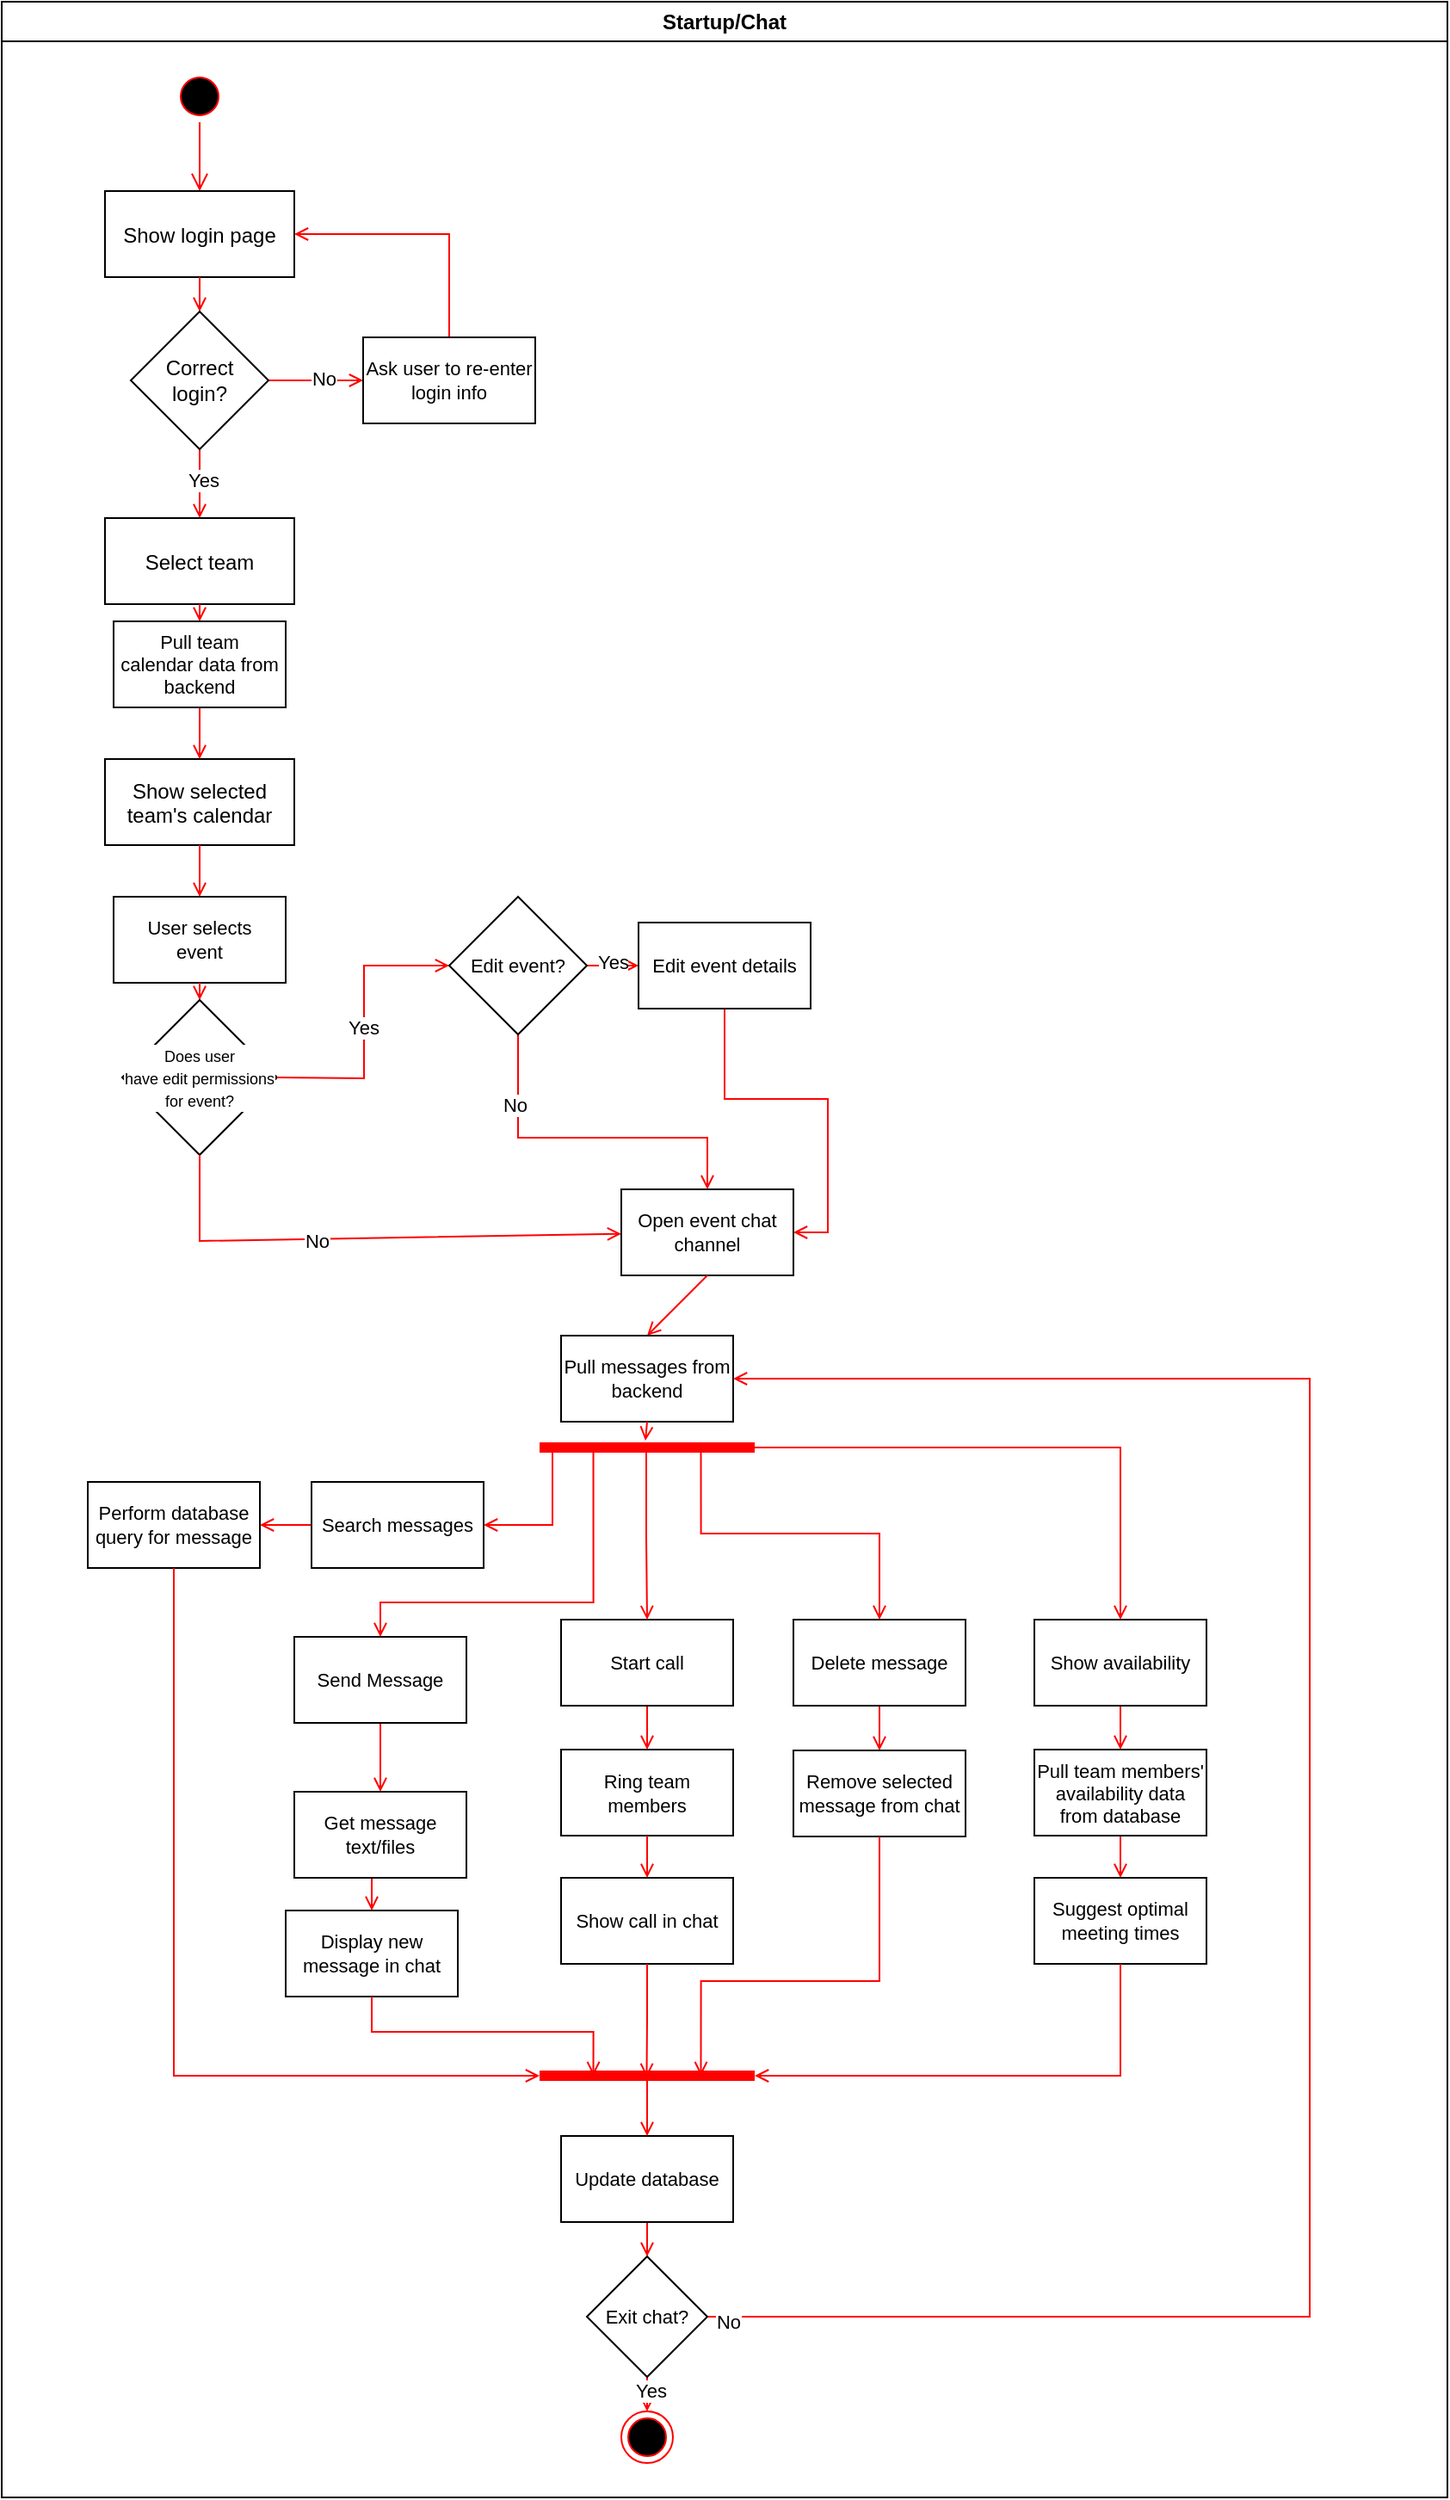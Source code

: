 <mxfile version="26.0.16">
  <diagram name="Page-1" id="e7e014a7-5840-1c2e-5031-d8a46d1fe8dd">
    <mxGraphModel dx="1434" dy="746" grid="1" gridSize="10" guides="1" tooltips="1" connect="1" arrows="1" fold="1" page="1" pageScale="1" pageWidth="1169" pageHeight="826" background="none" math="0" shadow="0">
      <root>
        <mxCell id="0" />
        <mxCell id="1" parent="0" />
        <mxCell id="2" value="Startup/Chat" style="swimlane;whiteSpace=wrap" parent="1" vertex="1">
          <mxGeometry x="120" y="110" width="840" height="1450" as="geometry" />
        </mxCell>
        <mxCell id="5" value="" style="ellipse;shape=startState;fillColor=#000000;strokeColor=#ff0000;" parent="2" vertex="1">
          <mxGeometry x="100" y="40" width="30" height="30" as="geometry" />
        </mxCell>
        <mxCell id="6" value="" style="edgeStyle=elbowEdgeStyle;elbow=horizontal;verticalAlign=bottom;endArrow=open;endSize=8;strokeColor=#FF0000;endFill=1;rounded=0" parent="2" source="5" target="7" edge="1">
          <mxGeometry x="100" y="40" as="geometry">
            <mxPoint x="115" y="110" as="targetPoint" />
          </mxGeometry>
        </mxCell>
        <mxCell id="7" value="Show login page" style="" parent="2" vertex="1">
          <mxGeometry x="60" y="110" width="110" height="50" as="geometry" />
        </mxCell>
        <mxCell id="8" value="Select team" style="" parent="2" vertex="1">
          <mxGeometry x="60" y="300" width="110" height="50" as="geometry" />
        </mxCell>
        <mxCell id="9" value="" style="endArrow=open;strokeColor=#FF0000;endFill=1;rounded=0" parent="2" source="fmrXJPgdN7vuYu7WS9ce-42" target="8" edge="1">
          <mxGeometry relative="1" as="geometry" />
        </mxCell>
        <mxCell id="fmrXJPgdN7vuYu7WS9ce-47" value="Yes" style="edgeLabel;html=1;align=center;verticalAlign=middle;resizable=0;points=[];fontFamily=Helvetica;fontSize=11;fontColor=default;labelBackgroundColor=default;" vertex="1" connectable="0" parent="9">
          <mxGeometry x="-0.1" y="2" relative="1" as="geometry">
            <mxPoint as="offset" />
          </mxGeometry>
        </mxCell>
        <mxCell id="10" value="Show selected&#xa;team&#39;s calendar" style="" parent="2" vertex="1">
          <mxGeometry x="60" y="440" width="110" height="50" as="geometry" />
        </mxCell>
        <mxCell id="11" value="" style="endArrow=open;strokeColor=#FF0000;endFill=1;rounded=0" parent="2" source="fmrXJPgdN7vuYu7WS9ce-50" target="10" edge="1">
          <mxGeometry relative="1" as="geometry" />
        </mxCell>
        <mxCell id="38" value="" style="ellipse;shape=endState;fillColor=#000000;strokeColor=#ff0000" parent="2" vertex="1">
          <mxGeometry x="360" y="1400" width="30" height="30" as="geometry" />
        </mxCell>
        <mxCell id="fmrXJPgdN7vuYu7WS9ce-41" value="" style="endArrow=open;strokeColor=#FF0000;endFill=1;rounded=0" edge="1" parent="2" source="7" target="fmrXJPgdN7vuYu7WS9ce-42">
          <mxGeometry relative="1" as="geometry">
            <mxPoint x="275" y="240" as="sourcePoint" />
            <mxPoint x="275" y="315" as="targetPoint" />
          </mxGeometry>
        </mxCell>
        <mxCell id="fmrXJPgdN7vuYu7WS9ce-43" style="edgeStyle=none;shape=connector;rounded=0;orthogonalLoop=1;jettySize=auto;html=1;exitX=1;exitY=0.5;exitDx=0;exitDy=0;strokeColor=#FF0000;align=center;verticalAlign=middle;fontFamily=Helvetica;fontSize=11;fontColor=default;labelBackgroundColor=default;endArrow=open;endFill=1;" edge="1" parent="2" source="fmrXJPgdN7vuYu7WS9ce-42" target="fmrXJPgdN7vuYu7WS9ce-45">
          <mxGeometry relative="1" as="geometry">
            <mxPoint x="230" y="220" as="targetPoint" />
          </mxGeometry>
        </mxCell>
        <mxCell id="fmrXJPgdN7vuYu7WS9ce-48" value="No" style="edgeLabel;html=1;align=center;verticalAlign=middle;resizable=0;points=[];fontFamily=Helvetica;fontSize=11;fontColor=default;labelBackgroundColor=default;" vertex="1" connectable="0" parent="fmrXJPgdN7vuYu7WS9ce-43">
          <mxGeometry x="0.164" y="1" relative="1" as="geometry">
            <mxPoint as="offset" />
          </mxGeometry>
        </mxCell>
        <mxCell id="fmrXJPgdN7vuYu7WS9ce-42" value="&lt;div&gt;Correct&lt;/div&gt;&lt;div&gt;login?&lt;/div&gt;" style="rhombus;whiteSpace=wrap;html=1;" vertex="1" parent="2">
          <mxGeometry x="75" y="180" width="80" height="80" as="geometry" />
        </mxCell>
        <mxCell id="fmrXJPgdN7vuYu7WS9ce-46" style="edgeStyle=none;shape=connector;rounded=0;orthogonalLoop=1;jettySize=auto;html=1;exitX=0.5;exitY=0;exitDx=0;exitDy=0;entryX=1;entryY=0.5;entryDx=0;entryDy=0;strokeColor=#FF0000;align=center;verticalAlign=middle;fontFamily=Helvetica;fontSize=11;fontColor=default;labelBackgroundColor=default;endArrow=open;endFill=1;" edge="1" parent="2" source="fmrXJPgdN7vuYu7WS9ce-45" target="7">
          <mxGeometry relative="1" as="geometry">
            <Array as="points">
              <mxPoint x="260" y="135" />
            </Array>
          </mxGeometry>
        </mxCell>
        <mxCell id="fmrXJPgdN7vuYu7WS9ce-45" value="&lt;div&gt;Ask user to re-enter&lt;/div&gt;&lt;div&gt;login info&lt;/div&gt;" style="html=1;dashed=0;whiteSpace=wrap;fontFamily=Helvetica;fontSize=11;fontColor=default;labelBackgroundColor=default;" vertex="1" parent="2">
          <mxGeometry x="210" y="195" width="100" height="50" as="geometry" />
        </mxCell>
        <mxCell id="fmrXJPgdN7vuYu7WS9ce-49" value="" style="endArrow=open;strokeColor=#FF0000;endFill=1;rounded=0" edge="1" parent="2" source="8" target="fmrXJPgdN7vuYu7WS9ce-50">
          <mxGeometry relative="1" as="geometry">
            <mxPoint x="255" y="420" as="sourcePoint" />
            <mxPoint x="255" y="530" as="targetPoint" />
          </mxGeometry>
        </mxCell>
        <mxCell id="fmrXJPgdN7vuYu7WS9ce-50" value="&lt;div&gt;Pull team&lt;/div&gt;&lt;div&gt;calendar data from&lt;/div&gt;&lt;div&gt;backend&lt;/div&gt;" style="html=1;dashed=0;whiteSpace=wrap;fontFamily=Helvetica;fontSize=11;fontColor=default;labelBackgroundColor=default;" vertex="1" parent="2">
          <mxGeometry x="65" y="360" width="100" height="50" as="geometry" />
        </mxCell>
        <mxCell id="fmrXJPgdN7vuYu7WS9ce-51" value="" style="endArrow=open;strokeColor=#FF0000;endFill=1;rounded=0;exitX=0.5;exitY=1;exitDx=0;exitDy=0;" edge="1" parent="2" source="10" target="fmrXJPgdN7vuYu7WS9ce-52">
          <mxGeometry relative="1" as="geometry">
            <mxPoint x="255" y="560" as="sourcePoint" />
            <mxPoint x="255" y="710" as="targetPoint" />
          </mxGeometry>
        </mxCell>
        <mxCell id="fmrXJPgdN7vuYu7WS9ce-52" value="&lt;div&gt;User selects&lt;/div&gt;&lt;div&gt;event&lt;/div&gt;" style="html=1;dashed=0;whiteSpace=wrap;fontFamily=Helvetica;fontSize=11;fontColor=default;labelBackgroundColor=default;" vertex="1" parent="2">
          <mxGeometry x="65" y="520" width="100" height="50" as="geometry" />
        </mxCell>
        <mxCell id="fmrXJPgdN7vuYu7WS9ce-53" value="" style="endArrow=open;strokeColor=#FF0000;endFill=1;rounded=0;exitX=0.5;exitY=1;exitDx=0;exitDy=0;entryX=0.5;entryY=0;entryDx=0;entryDy=0;" edge="1" parent="2" source="fmrXJPgdN7vuYu7WS9ce-52" target="fmrXJPgdN7vuYu7WS9ce-54">
          <mxGeometry relative="1" as="geometry">
            <mxPoint x="255" y="640" as="sourcePoint" />
            <mxPoint x="115" y="580" as="targetPoint" />
          </mxGeometry>
        </mxCell>
        <mxCell id="fmrXJPgdN7vuYu7WS9ce-64" style="edgeStyle=orthogonalEdgeStyle;shape=connector;rounded=0;orthogonalLoop=1;jettySize=auto;html=1;exitX=1;exitY=0.5;exitDx=0;exitDy=0;entryX=0;entryY=0.5;entryDx=0;entryDy=0;strokeColor=#FF0000;align=center;verticalAlign=middle;fontFamily=Helvetica;fontSize=11;fontColor=default;labelBackgroundColor=default;endArrow=open;endFill=1;" edge="1" parent="2" target="fmrXJPgdN7vuYu7WS9ce-63">
          <mxGeometry relative="1" as="geometry">
            <mxPoint x="340" y="560" as="sourcePoint" />
          </mxGeometry>
        </mxCell>
        <mxCell id="fmrXJPgdN7vuYu7WS9ce-71" value="Yes" style="edgeLabel;html=1;align=center;verticalAlign=middle;resizable=0;points=[];fontFamily=Helvetica;fontSize=11;fontColor=default;labelBackgroundColor=default;" vertex="1" connectable="0" parent="fmrXJPgdN7vuYu7WS9ce-64">
          <mxGeometry y="2" relative="1" as="geometry">
            <mxPoint as="offset" />
          </mxGeometry>
        </mxCell>
        <mxCell id="fmrXJPgdN7vuYu7WS9ce-54" value="&lt;div&gt;&lt;font style=&quot;font-size: 9px;&quot;&gt;Does user&lt;/font&gt;&lt;/div&gt;&lt;div&gt;&lt;font style=&quot;font-size: 9px;&quot;&gt;have edit permissions for event?&lt;/font&gt;&lt;/div&gt;" style="rhombus;whiteSpace=wrap;html=1;fontFamily=Helvetica;fontSize=11;fontColor=default;labelBackgroundColor=default;" vertex="1" parent="2">
          <mxGeometry x="70" y="580" width="90" height="90" as="geometry" />
        </mxCell>
        <mxCell id="fmrXJPgdN7vuYu7WS9ce-73" style="edgeStyle=orthogonalEdgeStyle;shape=connector;rounded=0;orthogonalLoop=1;jettySize=auto;html=1;exitX=0.5;exitY=1;exitDx=0;exitDy=0;entryX=1;entryY=0.5;entryDx=0;entryDy=0;strokeColor=#FF0000;align=center;verticalAlign=middle;fontFamily=Helvetica;fontSize=11;fontColor=default;labelBackgroundColor=default;endArrow=open;endFill=1;" edge="1" parent="2" source="fmrXJPgdN7vuYu7WS9ce-63" target="fmrXJPgdN7vuYu7WS9ce-67">
          <mxGeometry relative="1" as="geometry" />
        </mxCell>
        <mxCell id="fmrXJPgdN7vuYu7WS9ce-63" value="Edit event details" style="html=1;dashed=0;whiteSpace=wrap;fontFamily=Helvetica;fontSize=11;fontColor=default;labelBackgroundColor=default;" vertex="1" parent="2">
          <mxGeometry x="370" y="535" width="100" height="50" as="geometry" />
        </mxCell>
        <mxCell id="fmrXJPgdN7vuYu7WS9ce-65" value="" style="endArrow=open;strokeColor=#FF0000;endFill=1;rounded=0;exitX=0.5;exitY=1;exitDx=0;exitDy=0;" edge="1" parent="2" source="fmrXJPgdN7vuYu7WS9ce-54" target="fmrXJPgdN7vuYu7WS9ce-67">
          <mxGeometry relative="1" as="geometry">
            <mxPoint x="255" y="760" as="sourcePoint" />
            <mxPoint x="255" y="900" as="targetPoint" />
            <Array as="points">
              <mxPoint x="115" y="720" />
            </Array>
          </mxGeometry>
        </mxCell>
        <mxCell id="fmrXJPgdN7vuYu7WS9ce-66" value="No" style="edgeLabel;html=1;align=center;verticalAlign=middle;resizable=0;points=[];fontFamily=Helvetica;fontSize=11;fontColor=default;labelBackgroundColor=default;" vertex="1" connectable="0" parent="fmrXJPgdN7vuYu7WS9ce-65">
          <mxGeometry x="-0.2" y="-1" relative="1" as="geometry">
            <mxPoint as="offset" />
          </mxGeometry>
        </mxCell>
        <mxCell id="fmrXJPgdN7vuYu7WS9ce-67" value="Open event chat channel" style="html=1;dashed=0;whiteSpace=wrap;fontFamily=Helvetica;fontSize=11;fontColor=default;labelBackgroundColor=default;" vertex="1" parent="2">
          <mxGeometry x="360" y="690" width="100" height="50" as="geometry" />
        </mxCell>
        <mxCell id="fmrXJPgdN7vuYu7WS9ce-68" value="" style="edgeStyle=orthogonalEdgeStyle;shape=connector;rounded=0;orthogonalLoop=1;jettySize=auto;html=1;exitX=1;exitY=0.5;exitDx=0;exitDy=0;entryX=0;entryY=0.5;entryDx=0;entryDy=0;strokeColor=#FF0000;align=center;verticalAlign=middle;fontFamily=Helvetica;fontSize=11;fontColor=default;labelBackgroundColor=default;endArrow=open;endFill=1;" edge="1" parent="2" target="fmrXJPgdN7vuYu7WS9ce-69">
          <mxGeometry relative="1" as="geometry">
            <mxPoint x="160" y="625" as="sourcePoint" />
            <mxPoint x="320" y="625" as="targetPoint" />
          </mxGeometry>
        </mxCell>
        <mxCell id="fmrXJPgdN7vuYu7WS9ce-70" value="Yes" style="edgeLabel;html=1;align=center;verticalAlign=middle;resizable=0;points=[];fontFamily=Helvetica;fontSize=11;fontColor=default;labelBackgroundColor=default;" vertex="1" connectable="0" parent="fmrXJPgdN7vuYu7WS9ce-68">
          <mxGeometry x="-0.029" y="1" relative="1" as="geometry">
            <mxPoint as="offset" />
          </mxGeometry>
        </mxCell>
        <mxCell id="fmrXJPgdN7vuYu7WS9ce-72" style="edgeStyle=orthogonalEdgeStyle;shape=connector;rounded=0;orthogonalLoop=1;jettySize=auto;html=1;exitX=0.5;exitY=1;exitDx=0;exitDy=0;entryX=0.5;entryY=0;entryDx=0;entryDy=0;strokeColor=#FF0000;align=center;verticalAlign=middle;fontFamily=Helvetica;fontSize=11;fontColor=default;labelBackgroundColor=default;endArrow=open;endFill=1;" edge="1" parent="2" source="fmrXJPgdN7vuYu7WS9ce-69" target="fmrXJPgdN7vuYu7WS9ce-67">
          <mxGeometry relative="1" as="geometry">
            <Array as="points">
              <mxPoint x="300" y="660" />
              <mxPoint x="410" y="660" />
            </Array>
          </mxGeometry>
        </mxCell>
        <mxCell id="fmrXJPgdN7vuYu7WS9ce-74" value="No" style="edgeLabel;html=1;align=center;verticalAlign=middle;resizable=0;points=[];fontFamily=Helvetica;fontSize=11;fontColor=default;labelBackgroundColor=default;" vertex="1" connectable="0" parent="fmrXJPgdN7vuYu7WS9ce-72">
          <mxGeometry x="-0.588" y="-2" relative="1" as="geometry">
            <mxPoint as="offset" />
          </mxGeometry>
        </mxCell>
        <mxCell id="fmrXJPgdN7vuYu7WS9ce-69" value="Edit event?" style="rhombus;whiteSpace=wrap;html=1;fontFamily=Helvetica;fontSize=11;fontColor=default;labelBackgroundColor=default;" vertex="1" parent="2">
          <mxGeometry x="260" y="520" width="80" height="80" as="geometry" />
        </mxCell>
        <mxCell id="fmrXJPgdN7vuYu7WS9ce-75" value="" style="endArrow=open;strokeColor=#FF0000;endFill=1;rounded=0;exitX=0.5;exitY=1;exitDx=0;exitDy=0;entryX=0.5;entryY=0;entryDx=0;entryDy=0;" edge="1" parent="2" source="fmrXJPgdN7vuYu7WS9ce-67" target="fmrXJPgdN7vuYu7WS9ce-76">
          <mxGeometry relative="1" as="geometry">
            <mxPoint x="515" y="830" as="sourcePoint" />
            <mxPoint x="515" y="915" as="targetPoint" />
          </mxGeometry>
        </mxCell>
        <mxCell id="fmrXJPgdN7vuYu7WS9ce-107" style="edgeStyle=orthogonalEdgeStyle;shape=connector;rounded=0;orthogonalLoop=1;jettySize=auto;html=1;exitX=0;exitY=0.5;exitDx=0;exitDy=0;strokeColor=#FF0000;align=center;verticalAlign=middle;fontFamily=Helvetica;fontSize=11;fontColor=default;labelBackgroundColor=default;endArrow=open;endFill=1;exitPerimeter=0;entryX=1;entryY=0.5;entryDx=0;entryDy=0;" edge="1" parent="2" source="fmrXJPgdN7vuYu7WS9ce-113" target="fmrXJPgdN7vuYu7WS9ce-130">
          <mxGeometry relative="1" as="geometry">
            <mxPoint x="300" y="875" as="targetPoint" />
            <Array as="points">
              <mxPoint x="320" y="840" />
              <mxPoint x="320" y="885" />
            </Array>
          </mxGeometry>
        </mxCell>
        <mxCell id="fmrXJPgdN7vuYu7WS9ce-76" value="&lt;div&gt;Pull messages from&lt;/div&gt;&lt;div&gt;backend&lt;/div&gt;" style="html=1;dashed=0;whiteSpace=wrap;fontFamily=Helvetica;fontSize=11;fontColor=default;labelBackgroundColor=default;" vertex="1" parent="2">
          <mxGeometry x="325" y="775" width="100" height="50" as="geometry" />
        </mxCell>
        <mxCell id="fmrXJPgdN7vuYu7WS9ce-166" style="edgeStyle=orthogonalEdgeStyle;shape=connector;rounded=0;orthogonalLoop=1;jettySize=auto;html=1;exitX=0.5;exitY=1;exitDx=0;exitDy=0;entryX=0.5;entryY=0;entryDx=0;entryDy=0;strokeColor=#FF0000;align=center;verticalAlign=middle;fontFamily=Helvetica;fontSize=11;fontColor=default;labelBackgroundColor=default;endArrow=open;endFill=1;" edge="1" parent="2" source="fmrXJPgdN7vuYu7WS9ce-84" target="fmrXJPgdN7vuYu7WS9ce-165">
          <mxGeometry relative="1" as="geometry" />
        </mxCell>
        <mxCell id="fmrXJPgdN7vuYu7WS9ce-84" value="Update database" style="html=1;dashed=0;whiteSpace=wrap;fontFamily=Helvetica;fontSize=11;fontColor=default;labelBackgroundColor=default;" vertex="1" parent="2">
          <mxGeometry x="325" y="1240" width="100" height="50" as="geometry" />
        </mxCell>
        <mxCell id="fmrXJPgdN7vuYu7WS9ce-124" style="edgeStyle=orthogonalEdgeStyle;shape=connector;rounded=0;orthogonalLoop=1;jettySize=auto;html=1;exitX=0.5;exitY=1;exitDx=0;exitDy=0;entryX=0.5;entryY=0;entryDx=0;entryDy=0;strokeColor=#FF0000;align=center;verticalAlign=middle;fontFamily=Helvetica;fontSize=11;fontColor=default;labelBackgroundColor=default;endArrow=open;endFill=1;" edge="1" parent="2" source="fmrXJPgdN7vuYu7WS9ce-86" target="fmrXJPgdN7vuYu7WS9ce-123">
          <mxGeometry relative="1" as="geometry" />
        </mxCell>
        <mxCell id="fmrXJPgdN7vuYu7WS9ce-86" value="Get message text/files" style="html=1;dashed=0;whiteSpace=wrap;fontFamily=Helvetica;fontSize=11;fontColor=default;labelBackgroundColor=default;" vertex="1" parent="2">
          <mxGeometry x="170" y="1040" width="100" height="50" as="geometry" />
        </mxCell>
        <mxCell id="fmrXJPgdN7vuYu7WS9ce-92" value="Ring team members" style="html=1;dashed=0;whiteSpace=wrap;fontFamily=Helvetica;fontSize=11;fontColor=default;labelBackgroundColor=default;" vertex="1" parent="2">
          <mxGeometry x="325" y="1015.5" width="100" height="50" as="geometry" />
        </mxCell>
        <mxCell id="fmrXJPgdN7vuYu7WS9ce-108" value="&lt;div&gt;Perform database&lt;/div&gt;&lt;div&gt;query for message&lt;/div&gt;" style="html=1;dashed=0;whiteSpace=wrap;fontFamily=Helvetica;fontSize=11;fontColor=default;labelBackgroundColor=default;" vertex="1" parent="2">
          <mxGeometry x="50" y="860" width="100" height="50" as="geometry" />
        </mxCell>
        <mxCell id="fmrXJPgdN7vuYu7WS9ce-115" value="" style="rounded=0;orthogonalLoop=1;jettySize=auto;html=1;exitX=0.5;exitY=1;exitDx=0;exitDy=0;entryX=0.492;entryY=0.1;entryDx=0;entryDy=0;strokeColor=#FF0000;align=center;verticalAlign=middle;fontFamily=Helvetica;fontSize=11;fontColor=default;labelBackgroundColor=default;endArrow=open;endFill=1;entryPerimeter=0;" edge="1" parent="2" source="fmrXJPgdN7vuYu7WS9ce-76" target="fmrXJPgdN7vuYu7WS9ce-113">
          <mxGeometry relative="1" as="geometry">
            <mxPoint x="515" y="895" as="sourcePoint" />
            <mxPoint x="375" y="840" as="targetPoint" />
          </mxGeometry>
        </mxCell>
        <mxCell id="fmrXJPgdN7vuYu7WS9ce-121" style="edgeStyle=orthogonalEdgeStyle;shape=connector;rounded=0;orthogonalLoop=1;jettySize=auto;html=1;exitX=0.25;exitY=0.5;exitDx=0;exitDy=0;exitPerimeter=0;entryX=0.5;entryY=0;entryDx=0;entryDy=0;strokeColor=#FF0000;align=center;verticalAlign=middle;fontFamily=Helvetica;fontSize=11;fontColor=default;labelBackgroundColor=default;endArrow=open;endFill=1;" edge="1" parent="2" source="fmrXJPgdN7vuYu7WS9ce-113" target="fmrXJPgdN7vuYu7WS9ce-116">
          <mxGeometry relative="1" as="geometry">
            <Array as="points">
              <mxPoint x="344" y="930" />
              <mxPoint x="220" y="930" />
            </Array>
          </mxGeometry>
        </mxCell>
        <mxCell id="fmrXJPgdN7vuYu7WS9ce-137" style="edgeStyle=orthogonalEdgeStyle;shape=connector;rounded=0;orthogonalLoop=1;jettySize=auto;html=1;exitX=0.75;exitY=0.5;exitDx=0;exitDy=0;exitPerimeter=0;entryX=0.5;entryY=0;entryDx=0;entryDy=0;strokeColor=#FF0000;align=center;verticalAlign=middle;fontFamily=Helvetica;fontSize=11;fontColor=default;labelBackgroundColor=default;endArrow=open;endFill=1;" edge="1" parent="2" source="fmrXJPgdN7vuYu7WS9ce-113" target="fmrXJPgdN7vuYu7WS9ce-132">
          <mxGeometry relative="1" as="geometry">
            <Array as="points">
              <mxPoint x="406" y="890" />
              <mxPoint x="510" y="890" />
            </Array>
          </mxGeometry>
        </mxCell>
        <mxCell id="fmrXJPgdN7vuYu7WS9ce-149" value="" style="edgeStyle=orthogonalEdgeStyle;shape=connector;rounded=0;orthogonalLoop=1;jettySize=auto;html=1;strokeColor=#FF0000;align=center;verticalAlign=middle;fontFamily=Helvetica;fontSize=11;fontColor=default;labelBackgroundColor=default;endArrow=open;endFill=1;exitX=0.496;exitY=0.502;exitDx=0;exitDy=0;exitPerimeter=0;" edge="1" parent="2" source="fmrXJPgdN7vuYu7WS9ce-113" target="fmrXJPgdN7vuYu7WS9ce-119">
          <mxGeometry relative="1" as="geometry" />
        </mxCell>
        <mxCell id="fmrXJPgdN7vuYu7WS9ce-160" style="edgeStyle=orthogonalEdgeStyle;shape=connector;rounded=0;orthogonalLoop=1;jettySize=auto;html=1;exitX=1;exitY=0.5;exitDx=0;exitDy=0;exitPerimeter=0;entryX=0.5;entryY=0;entryDx=0;entryDy=0;strokeColor=#FF0000;align=center;verticalAlign=middle;fontFamily=Helvetica;fontSize=11;fontColor=default;labelBackgroundColor=default;endArrow=open;endFill=1;" edge="1" parent="2" source="fmrXJPgdN7vuYu7WS9ce-113" target="fmrXJPgdN7vuYu7WS9ce-157">
          <mxGeometry relative="1" as="geometry" />
        </mxCell>
        <mxCell id="fmrXJPgdN7vuYu7WS9ce-113" value="" style="shape=line;html=1;strokeWidth=6;strokeColor=#ff0000;fontFamily=Helvetica;fontSize=11;fontColor=default;labelBackgroundColor=default;" vertex="1" parent="2">
          <mxGeometry x="312.5" y="835" width="125" height="10" as="geometry" />
        </mxCell>
        <mxCell id="fmrXJPgdN7vuYu7WS9ce-117" style="edgeStyle=orthogonalEdgeStyle;shape=connector;rounded=0;orthogonalLoop=1;jettySize=auto;html=1;exitX=0.5;exitY=1;exitDx=0;exitDy=0;entryX=0.5;entryY=0;entryDx=0;entryDy=0;strokeColor=#FF0000;align=center;verticalAlign=middle;fontFamily=Helvetica;fontSize=11;fontColor=default;labelBackgroundColor=default;endArrow=open;endFill=1;" edge="1" parent="2" source="fmrXJPgdN7vuYu7WS9ce-116" target="fmrXJPgdN7vuYu7WS9ce-86">
          <mxGeometry relative="1" as="geometry" />
        </mxCell>
        <mxCell id="fmrXJPgdN7vuYu7WS9ce-116" value="Send Message" style="html=1;dashed=0;whiteSpace=wrap;fontFamily=Helvetica;fontSize=11;fontColor=default;labelBackgroundColor=default;" vertex="1" parent="2">
          <mxGeometry x="170" y="950" width="100" height="50" as="geometry" />
        </mxCell>
        <mxCell id="fmrXJPgdN7vuYu7WS9ce-120" style="edgeStyle=orthogonalEdgeStyle;shape=connector;rounded=0;orthogonalLoop=1;jettySize=auto;html=1;exitX=0.5;exitY=1;exitDx=0;exitDy=0;entryX=0.5;entryY=0;entryDx=0;entryDy=0;strokeColor=#FF0000;align=center;verticalAlign=middle;fontFamily=Helvetica;fontSize=11;fontColor=default;labelBackgroundColor=default;endArrow=open;endFill=1;" edge="1" parent="2" source="fmrXJPgdN7vuYu7WS9ce-119" target="fmrXJPgdN7vuYu7WS9ce-92">
          <mxGeometry relative="1" as="geometry" />
        </mxCell>
        <mxCell id="fmrXJPgdN7vuYu7WS9ce-119" value="Start call" style="html=1;dashed=0;whiteSpace=wrap;fontFamily=Helvetica;fontSize=11;fontColor=default;labelBackgroundColor=default;" vertex="1" parent="2">
          <mxGeometry x="325" y="940" width="100" height="50" as="geometry" />
        </mxCell>
        <mxCell id="fmrXJPgdN7vuYu7WS9ce-123" value="Display new message in chat" style="html=1;dashed=0;whiteSpace=wrap;fontFamily=Helvetica;fontSize=11;fontColor=default;labelBackgroundColor=default;" vertex="1" parent="2">
          <mxGeometry x="165" y="1109" width="100" height="50" as="geometry" />
        </mxCell>
        <mxCell id="fmrXJPgdN7vuYu7WS9ce-125" value="" style="edgeStyle=orthogonalEdgeStyle;shape=connector;rounded=0;orthogonalLoop=1;jettySize=auto;html=1;exitX=0.5;exitY=1;exitDx=0;exitDy=0;entryX=0.5;entryY=0;entryDx=0;entryDy=0;strokeColor=#FF0000;align=center;verticalAlign=middle;fontFamily=Helvetica;fontSize=11;fontColor=default;labelBackgroundColor=default;endArrow=open;endFill=1;" edge="1" parent="2" source="fmrXJPgdN7vuYu7WS9ce-92" target="fmrXJPgdN7vuYu7WS9ce-126">
          <mxGeometry relative="1" as="geometry">
            <mxPoint x="510" y="1175.5" as="sourcePoint" />
            <mxPoint x="585" y="1269.5" as="targetPoint" />
          </mxGeometry>
        </mxCell>
        <mxCell id="fmrXJPgdN7vuYu7WS9ce-126" value="Show call in chat" style="html=1;dashed=0;whiteSpace=wrap;fontFamily=Helvetica;fontSize=11;fontColor=default;labelBackgroundColor=default;" vertex="1" parent="2">
          <mxGeometry x="325" y="1090" width="100" height="50" as="geometry" />
        </mxCell>
        <mxCell id="fmrXJPgdN7vuYu7WS9ce-131" style="edgeStyle=orthogonalEdgeStyle;shape=connector;rounded=0;orthogonalLoop=1;jettySize=auto;html=1;exitX=0;exitY=0.5;exitDx=0;exitDy=0;entryX=1;entryY=0.5;entryDx=0;entryDy=0;strokeColor=#FF0000;align=center;verticalAlign=middle;fontFamily=Helvetica;fontSize=11;fontColor=default;labelBackgroundColor=default;endArrow=open;endFill=1;" edge="1" parent="2" source="fmrXJPgdN7vuYu7WS9ce-130" target="fmrXJPgdN7vuYu7WS9ce-108">
          <mxGeometry relative="1" as="geometry" />
        </mxCell>
        <mxCell id="fmrXJPgdN7vuYu7WS9ce-130" value="Search messages" style="html=1;dashed=0;whiteSpace=wrap;fontFamily=Helvetica;fontSize=11;fontColor=default;labelBackgroundColor=default;" vertex="1" parent="2">
          <mxGeometry x="180" y="860" width="100" height="50" as="geometry" />
        </mxCell>
        <mxCell id="fmrXJPgdN7vuYu7WS9ce-135" style="edgeStyle=orthogonalEdgeStyle;shape=connector;rounded=0;orthogonalLoop=1;jettySize=auto;html=1;exitX=0.5;exitY=1;exitDx=0;exitDy=0;entryX=0.5;entryY=0;entryDx=0;entryDy=0;strokeColor=#FF0000;align=center;verticalAlign=middle;fontFamily=Helvetica;fontSize=11;fontColor=default;labelBackgroundColor=default;endArrow=open;endFill=1;" edge="1" parent="2" source="fmrXJPgdN7vuYu7WS9ce-132" target="fmrXJPgdN7vuYu7WS9ce-133">
          <mxGeometry relative="1" as="geometry" />
        </mxCell>
        <mxCell id="fmrXJPgdN7vuYu7WS9ce-132" value="Delete message" style="html=1;dashed=0;whiteSpace=wrap;fontFamily=Helvetica;fontSize=11;fontColor=default;labelBackgroundColor=default;" vertex="1" parent="2">
          <mxGeometry x="460" y="940" width="100" height="50" as="geometry" />
        </mxCell>
        <mxCell id="fmrXJPgdN7vuYu7WS9ce-133" value="Remove selected message from chat" style="html=1;dashed=0;whiteSpace=wrap;fontFamily=Helvetica;fontSize=11;fontColor=default;labelBackgroundColor=default;" vertex="1" parent="2">
          <mxGeometry x="460" y="1016" width="100" height="50" as="geometry" />
        </mxCell>
        <mxCell id="fmrXJPgdN7vuYu7WS9ce-140" value="" style="shape=line;html=1;strokeWidth=6;strokeColor=#ff0000;fontFamily=Helvetica;fontSize=11;fontColor=default;labelBackgroundColor=default;" vertex="1" parent="2">
          <mxGeometry x="312.5" y="1200" width="125" height="10" as="geometry" />
        </mxCell>
        <mxCell id="fmrXJPgdN7vuYu7WS9ce-144" style="edgeStyle=orthogonalEdgeStyle;shape=connector;rounded=0;orthogonalLoop=1;jettySize=auto;html=1;exitX=0.5;exitY=1;exitDx=0;exitDy=0;entryX=0.25;entryY=0.5;entryDx=0;entryDy=0;entryPerimeter=0;strokeColor=#FF0000;align=center;verticalAlign=middle;fontFamily=Helvetica;fontSize=11;fontColor=default;labelBackgroundColor=default;endArrow=open;endFill=1;" edge="1" parent="2" source="fmrXJPgdN7vuYu7WS9ce-123" target="fmrXJPgdN7vuYu7WS9ce-140">
          <mxGeometry relative="1" as="geometry" />
        </mxCell>
        <mxCell id="fmrXJPgdN7vuYu7WS9ce-145" style="edgeStyle=orthogonalEdgeStyle;shape=connector;rounded=0;orthogonalLoop=1;jettySize=auto;html=1;exitX=0.5;exitY=1;exitDx=0;exitDy=0;entryX=0;entryY=0.5;entryDx=0;entryDy=0;entryPerimeter=0;strokeColor=#FF0000;align=center;verticalAlign=middle;fontFamily=Helvetica;fontSize=11;fontColor=default;labelBackgroundColor=default;endArrow=open;endFill=1;" edge="1" parent="2" source="fmrXJPgdN7vuYu7WS9ce-108" target="fmrXJPgdN7vuYu7WS9ce-140">
          <mxGeometry relative="1" as="geometry" />
        </mxCell>
        <mxCell id="fmrXJPgdN7vuYu7WS9ce-147" style="edgeStyle=orthogonalEdgeStyle;shape=connector;rounded=0;orthogonalLoop=1;jettySize=auto;html=1;exitX=0.5;exitY=1;exitDx=0;exitDy=0;entryX=0.75;entryY=0.5;entryDx=0;entryDy=0;entryPerimeter=0;strokeColor=#FF0000;align=center;verticalAlign=middle;fontFamily=Helvetica;fontSize=11;fontColor=default;labelBackgroundColor=default;endArrow=open;endFill=1;" edge="1" parent="2" source="fmrXJPgdN7vuYu7WS9ce-133" target="fmrXJPgdN7vuYu7WS9ce-140">
          <mxGeometry relative="1" as="geometry">
            <Array as="points">
              <mxPoint x="510" y="1150" />
              <mxPoint x="406" y="1150" />
            </Array>
          </mxGeometry>
        </mxCell>
        <mxCell id="fmrXJPgdN7vuYu7WS9ce-150" style="edgeStyle=orthogonalEdgeStyle;shape=connector;rounded=0;orthogonalLoop=1;jettySize=auto;html=1;exitX=0.5;exitY=1;exitDx=0;exitDy=0;entryX=0.498;entryY=0.6;entryDx=0;entryDy=0;entryPerimeter=0;strokeColor=#FF0000;align=center;verticalAlign=middle;fontFamily=Helvetica;fontSize=11;fontColor=default;labelBackgroundColor=default;endArrow=open;endFill=1;" edge="1" parent="2" source="fmrXJPgdN7vuYu7WS9ce-126" target="fmrXJPgdN7vuYu7WS9ce-140">
          <mxGeometry relative="1" as="geometry" />
        </mxCell>
        <mxCell id="fmrXJPgdN7vuYu7WS9ce-151" style="edgeStyle=orthogonalEdgeStyle;shape=connector;rounded=0;orthogonalLoop=1;jettySize=auto;html=1;exitX=0.475;exitY=0.6;exitDx=0;exitDy=0;entryX=0.5;entryY=0;entryDx=0;entryDy=0;strokeColor=#FF0000;align=center;verticalAlign=middle;fontFamily=Helvetica;fontSize=11;fontColor=default;labelBackgroundColor=default;endArrow=open;endFill=1;exitPerimeter=0;" edge="1" parent="2" source="fmrXJPgdN7vuYu7WS9ce-140" target="fmrXJPgdN7vuYu7WS9ce-84">
          <mxGeometry relative="1" as="geometry">
            <mxPoint x="385" y="1150" as="sourcePoint" />
            <mxPoint x="385" y="1216" as="targetPoint" />
          </mxGeometry>
        </mxCell>
        <mxCell id="fmrXJPgdN7vuYu7WS9ce-161" style="edgeStyle=orthogonalEdgeStyle;shape=connector;rounded=0;orthogonalLoop=1;jettySize=auto;html=1;exitX=0.5;exitY=1;exitDx=0;exitDy=0;entryX=0.5;entryY=0;entryDx=0;entryDy=0;strokeColor=#FF0000;align=center;verticalAlign=middle;fontFamily=Helvetica;fontSize=11;fontColor=default;labelBackgroundColor=default;endArrow=open;endFill=1;" edge="1" parent="2" source="fmrXJPgdN7vuYu7WS9ce-157" target="fmrXJPgdN7vuYu7WS9ce-158">
          <mxGeometry relative="1" as="geometry" />
        </mxCell>
        <mxCell id="fmrXJPgdN7vuYu7WS9ce-157" value="Show availability" style="html=1;dashed=0;whiteSpace=wrap;fontFamily=Helvetica;fontSize=11;fontColor=default;labelBackgroundColor=default;" vertex="1" parent="2">
          <mxGeometry x="600" y="940" width="100" height="50" as="geometry" />
        </mxCell>
        <mxCell id="fmrXJPgdN7vuYu7WS9ce-163" value="" style="edgeStyle=orthogonalEdgeStyle;shape=connector;rounded=0;orthogonalLoop=1;jettySize=auto;html=1;strokeColor=#FF0000;align=center;verticalAlign=middle;fontFamily=Helvetica;fontSize=11;fontColor=default;labelBackgroundColor=default;endArrow=open;endFill=1;" edge="1" parent="2" source="fmrXJPgdN7vuYu7WS9ce-158" target="fmrXJPgdN7vuYu7WS9ce-159">
          <mxGeometry relative="1" as="geometry" />
        </mxCell>
        <mxCell id="fmrXJPgdN7vuYu7WS9ce-158" value="Pull team members&#39; availability data from database" style="html=1;dashed=0;whiteSpace=wrap;fontFamily=Helvetica;fontSize=11;fontColor=default;labelBackgroundColor=default;" vertex="1" parent="2">
          <mxGeometry x="600" y="1015.5" width="100" height="50" as="geometry" />
        </mxCell>
        <mxCell id="fmrXJPgdN7vuYu7WS9ce-159" value="Suggest optimal meeting times" style="html=1;dashed=0;whiteSpace=wrap;fontFamily=Helvetica;fontSize=11;fontColor=default;labelBackgroundColor=default;" vertex="1" parent="2">
          <mxGeometry x="600" y="1090" width="100" height="50" as="geometry" />
        </mxCell>
        <mxCell id="fmrXJPgdN7vuYu7WS9ce-164" style="edgeStyle=orthogonalEdgeStyle;shape=connector;rounded=0;orthogonalLoop=1;jettySize=auto;html=1;exitX=0.5;exitY=1;exitDx=0;exitDy=0;entryX=1;entryY=0.5;entryDx=0;entryDy=0;entryPerimeter=0;strokeColor=#FF0000;align=center;verticalAlign=middle;fontFamily=Helvetica;fontSize=11;fontColor=default;labelBackgroundColor=default;endArrow=open;endFill=1;" edge="1" parent="2" source="fmrXJPgdN7vuYu7WS9ce-159" target="fmrXJPgdN7vuYu7WS9ce-140">
          <mxGeometry relative="1" as="geometry" />
        </mxCell>
        <mxCell id="fmrXJPgdN7vuYu7WS9ce-167" style="edgeStyle=orthogonalEdgeStyle;shape=connector;rounded=0;orthogonalLoop=1;jettySize=auto;html=1;exitX=0.5;exitY=1;exitDx=0;exitDy=0;entryX=0.5;entryY=0;entryDx=0;entryDy=0;strokeColor=#FF0000;align=center;verticalAlign=middle;fontFamily=Helvetica;fontSize=11;fontColor=default;labelBackgroundColor=default;endArrow=open;endFill=1;" edge="1" parent="2" source="fmrXJPgdN7vuYu7WS9ce-165" target="38">
          <mxGeometry relative="1" as="geometry" />
        </mxCell>
        <mxCell id="fmrXJPgdN7vuYu7WS9ce-168" value="Yes" style="edgeLabel;html=1;align=center;verticalAlign=middle;resizable=0;points=[];fontFamily=Helvetica;fontSize=11;fontColor=default;labelBackgroundColor=default;" vertex="1" connectable="0" parent="fmrXJPgdN7vuYu7WS9ce-167">
          <mxGeometry x="-0.2" y="2" relative="1" as="geometry">
            <mxPoint as="offset" />
          </mxGeometry>
        </mxCell>
        <mxCell id="fmrXJPgdN7vuYu7WS9ce-169" style="edgeStyle=orthogonalEdgeStyle;shape=connector;rounded=0;orthogonalLoop=1;jettySize=auto;html=1;exitX=1;exitY=0.5;exitDx=0;exitDy=0;entryX=1;entryY=0.5;entryDx=0;entryDy=0;strokeColor=#FF0000;align=center;verticalAlign=middle;fontFamily=Helvetica;fontSize=11;fontColor=default;labelBackgroundColor=default;endArrow=open;endFill=1;" edge="1" parent="2" source="fmrXJPgdN7vuYu7WS9ce-165" target="fmrXJPgdN7vuYu7WS9ce-76">
          <mxGeometry relative="1" as="geometry">
            <Array as="points">
              <mxPoint x="760" y="1345" />
              <mxPoint x="760" y="800" />
            </Array>
          </mxGeometry>
        </mxCell>
        <mxCell id="fmrXJPgdN7vuYu7WS9ce-170" value="No" style="edgeLabel;html=1;align=center;verticalAlign=middle;resizable=0;points=[];fontFamily=Helvetica;fontSize=11;fontColor=default;labelBackgroundColor=default;" vertex="1" connectable="0" parent="fmrXJPgdN7vuYu7WS9ce-169">
          <mxGeometry x="-0.981" y="-3" relative="1" as="geometry">
            <mxPoint as="offset" />
          </mxGeometry>
        </mxCell>
        <mxCell id="fmrXJPgdN7vuYu7WS9ce-165" value="Exit chat?" style="rhombus;whiteSpace=wrap;html=1;fontFamily=Helvetica;fontSize=11;fontColor=default;labelBackgroundColor=default;" vertex="1" parent="2">
          <mxGeometry x="340" y="1310" width="70" height="70" as="geometry" />
        </mxCell>
      </root>
    </mxGraphModel>
  </diagram>
</mxfile>
